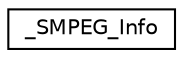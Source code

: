 digraph "Graphical Class Hierarchy"
{
 // LATEX_PDF_SIZE
  edge [fontname="Helvetica",fontsize="10",labelfontname="Helvetica",labelfontsize="10"];
  node [fontname="Helvetica",fontsize="10",shape=record];
  rankdir="LR";
  Node0 [label="_SMPEG_Info",height=0.2,width=0.4,color="black", fillcolor="white", style="filled",URL="$d2/d38/struct__SMPEG__Info.html",tooltip=" "];
}

